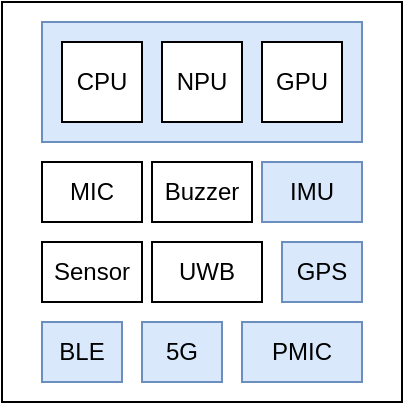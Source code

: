 <mxfile version="26.1.0">
  <diagram name="第 1 页" id="d9FgsTTPN8frSzhK8Qig">
    <mxGraphModel dx="574" dy="276" grid="1" gridSize="10" guides="1" tooltips="1" connect="1" arrows="1" fold="1" page="1" pageScale="1" pageWidth="827" pageHeight="1169" math="0" shadow="0">
      <root>
        <mxCell id="0" />
        <mxCell id="1" parent="0" />
        <mxCell id="CI35cIFT2is_V0Kbj9Z2-15" value="" style="rounded=0;whiteSpace=wrap;html=1;" vertex="1" parent="1">
          <mxGeometry x="150" y="170" width="200" height="200" as="geometry" />
        </mxCell>
        <mxCell id="CI35cIFT2is_V0Kbj9Z2-4" value="" style="rounded=0;whiteSpace=wrap;html=1;fillColor=#dae8fc;strokeColor=#6c8ebf;" vertex="1" parent="1">
          <mxGeometry x="170" y="180" width="160" height="60" as="geometry" />
        </mxCell>
        <mxCell id="CI35cIFT2is_V0Kbj9Z2-1" value="CPU" style="rounded=0;whiteSpace=wrap;html=1;" vertex="1" parent="1">
          <mxGeometry x="180" y="190" width="40" height="40" as="geometry" />
        </mxCell>
        <mxCell id="CI35cIFT2is_V0Kbj9Z2-2" value="NPU" style="rounded=0;whiteSpace=wrap;html=1;" vertex="1" parent="1">
          <mxGeometry x="230" y="190" width="40" height="40" as="geometry" />
        </mxCell>
        <mxCell id="CI35cIFT2is_V0Kbj9Z2-3" value="GPU" style="rounded=0;whiteSpace=wrap;html=1;" vertex="1" parent="1">
          <mxGeometry x="280" y="190" width="40" height="40" as="geometry" />
        </mxCell>
        <mxCell id="CI35cIFT2is_V0Kbj9Z2-6" value="MIC" style="rounded=0;whiteSpace=wrap;html=1;" vertex="1" parent="1">
          <mxGeometry x="170" y="250" width="50" height="30" as="geometry" />
        </mxCell>
        <mxCell id="CI35cIFT2is_V0Kbj9Z2-7" value="Buzzer" style="rounded=0;whiteSpace=wrap;html=1;" vertex="1" parent="1">
          <mxGeometry x="225" y="250" width="50" height="30" as="geometry" />
        </mxCell>
        <mxCell id="CI35cIFT2is_V0Kbj9Z2-8" value="IMU" style="rounded=0;whiteSpace=wrap;html=1;fillColor=#dae8fc;strokeColor=#6c8ebf;" vertex="1" parent="1">
          <mxGeometry x="280" y="250" width="50" height="30" as="geometry" />
        </mxCell>
        <mxCell id="CI35cIFT2is_V0Kbj9Z2-9" value="Sensor" style="rounded=0;whiteSpace=wrap;html=1;" vertex="1" parent="1">
          <mxGeometry x="170" y="290" width="50" height="30" as="geometry" />
        </mxCell>
        <mxCell id="CI35cIFT2is_V0Kbj9Z2-10" value="UWB" style="rounded=0;whiteSpace=wrap;html=1;" vertex="1" parent="1">
          <mxGeometry x="225" y="290" width="55" height="30" as="geometry" />
        </mxCell>
        <mxCell id="CI35cIFT2is_V0Kbj9Z2-11" value="GPS" style="rounded=0;whiteSpace=wrap;html=1;fillColor=#dae8fc;strokeColor=#6c8ebf;" vertex="1" parent="1">
          <mxGeometry x="290" y="290" width="40" height="30" as="geometry" />
        </mxCell>
        <mxCell id="CI35cIFT2is_V0Kbj9Z2-12" value="BLE" style="rounded=0;whiteSpace=wrap;html=1;fillColor=#dae8fc;strokeColor=#6c8ebf;" vertex="1" parent="1">
          <mxGeometry x="170" y="330" width="40" height="30" as="geometry" />
        </mxCell>
        <mxCell id="CI35cIFT2is_V0Kbj9Z2-13" value="5G" style="rounded=0;whiteSpace=wrap;html=1;fillColor=#dae8fc;strokeColor=#6c8ebf;" vertex="1" parent="1">
          <mxGeometry x="220" y="330" width="40" height="30" as="geometry" />
        </mxCell>
        <mxCell id="CI35cIFT2is_V0Kbj9Z2-14" value="PMIC" style="rounded=0;whiteSpace=wrap;html=1;fillColor=#dae8fc;strokeColor=#6c8ebf;" vertex="1" parent="1">
          <mxGeometry x="270" y="330" width="60" height="30" as="geometry" />
        </mxCell>
      </root>
    </mxGraphModel>
  </diagram>
</mxfile>
